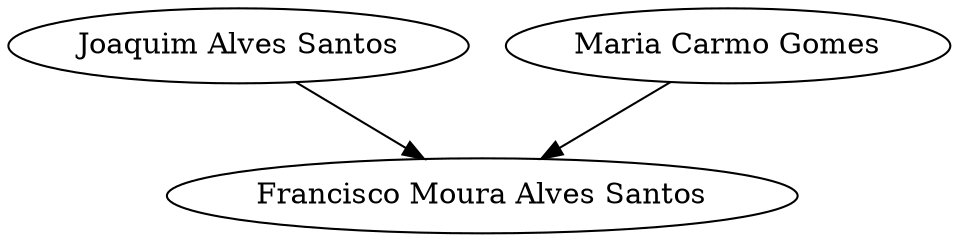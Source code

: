 // Árvore genealógica
digraph {
	1 [label="Francisco Moura Alves Santos"]
	2 [label="Joaquim Alves Santos"]
	3 [label="Maria Carmo Gomes"]
	2 -> 1
	3 -> 1
}
